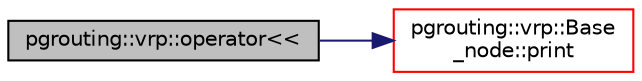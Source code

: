 digraph "pgrouting::vrp::operator&lt;&lt;"
{
  edge [fontname="Helvetica",fontsize="10",labelfontname="Helvetica",labelfontsize="10"];
  node [fontname="Helvetica",fontsize="10",shape=record];
  rankdir="LR";
  Node1 [label="pgrouting::vrp::operator\<\<",height=0.2,width=0.4,color="black", fillcolor="grey75", style="filled", fontcolor="black"];
  Node1 -> Node2 [color="midnightblue",fontsize="10",style="solid",fontname="Helvetica"];
  Node2 [label="pgrouting::vrp::Base\l_node::print",height=0.2,width=0.4,color="red", fillcolor="white", style="filled",URL="$classpgrouting_1_1vrp_1_1Base__node.html#a5b0286a545a05c3c4f67f633a8897321"];
}
